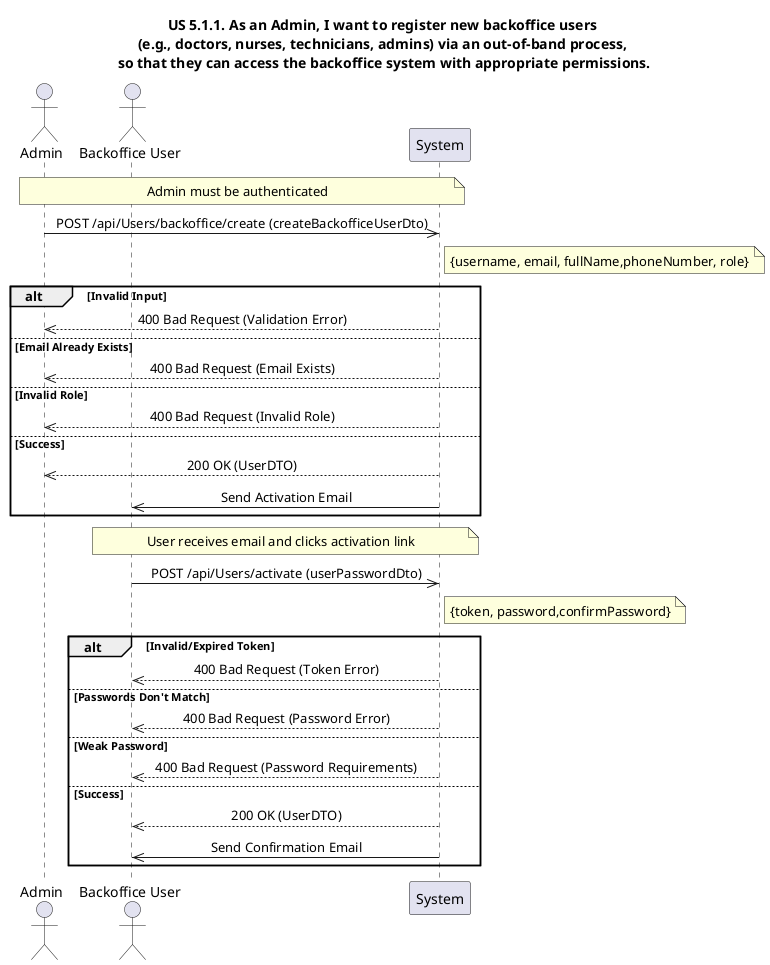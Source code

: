 ﻿@startuml
    skinparam sequenceMessageAlign center
    title US 5.1.1. As an Admin, I want to register new backoffice users \n(e.g., doctors, nurses, technicians, admins) via an out-of-band process, \nso that they can access the backoffice system with appropriate permissions.
    actor Admin as A
    actor "Backoffice User" as BU
    participant System as S

    Note over A,S: Admin must be authenticated

    A->>S: POST /api/Users/backoffice/create (createBackofficeUserDto)
    Note right of S: {username, email, fullName,phoneNumber, role}
    
    alt Invalid Input
        S-->>A: 400 Bad Request (Validation Error)
    else Email Already Exists
        S-->>A: 400 Bad Request (Email Exists)
    else Invalid Role
        S-->>A: 400 Bad Request (Invalid Role)
    else Success
        S-->>A: 200 OK (UserDTO)
        S->>BU: Send Activation Email
    end

    Note over BU,S: User receives email and clicks activation link

    BU->>S: POST /api/Users/activate (userPasswordDto)
    Note right of S: {token, password,confirmPassword}

    alt Invalid/Expired Token
        S-->>BU: 400 Bad Request (Token Error)
    else Passwords Don't Match
        S-->>BU: 400 Bad Request (Password Error)
    else Weak Password
        S-->>BU: 400 Bad Request (Password Requirements)
    else Success
        S-->>BU: 200 OK (UserDTO)
        S->>BU: Send Confirmation Email
    end
@enduml